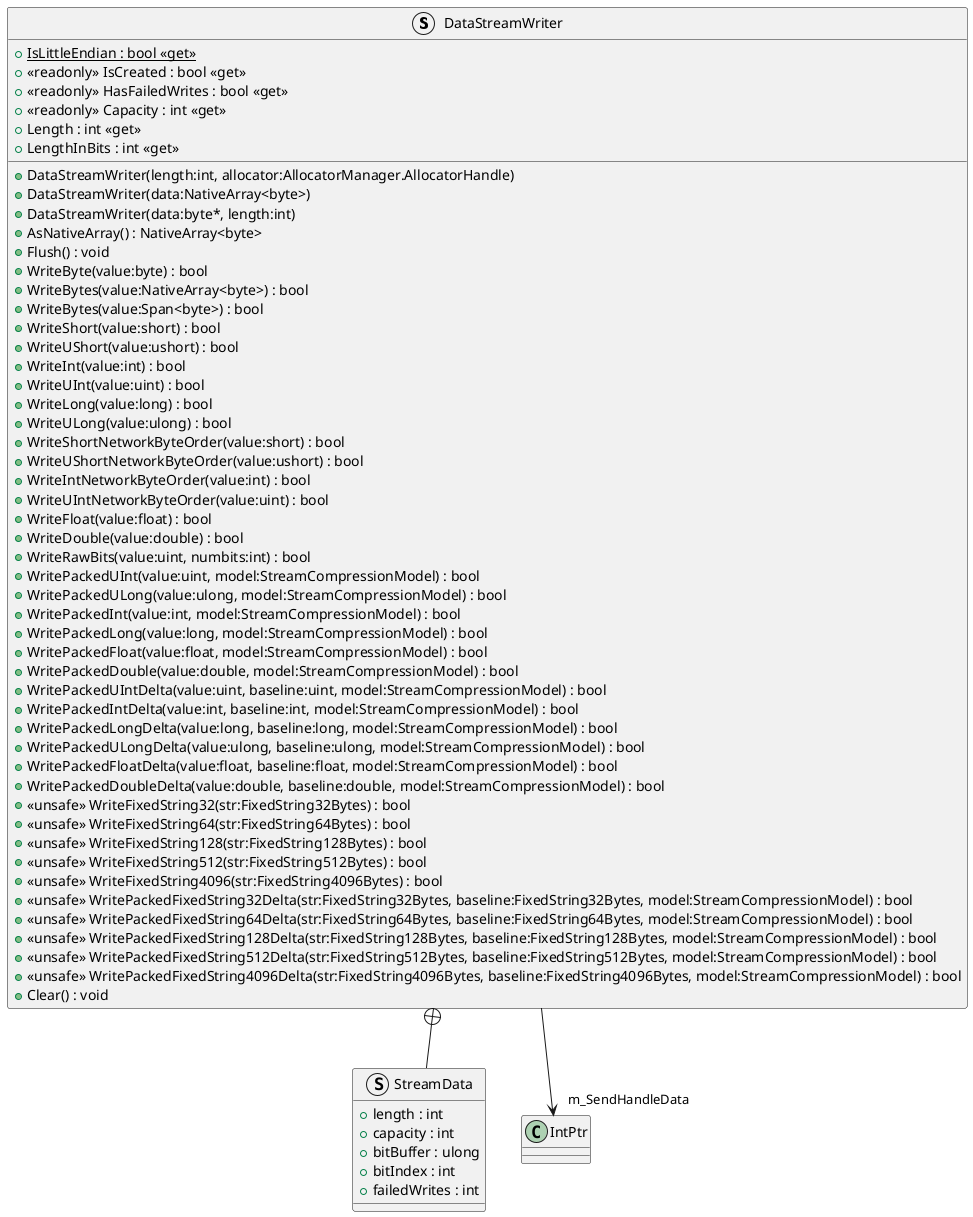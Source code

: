 @startuml
struct DataStreamWriter {
    + {static} IsLittleEndian : bool <<get>>
    + DataStreamWriter(length:int, allocator:AllocatorManager.AllocatorHandle)
    + DataStreamWriter(data:NativeArray<byte>)
    + DataStreamWriter(data:byte*, length:int)
    + AsNativeArray() : NativeArray<byte>
    + <<readonly>> IsCreated : bool <<get>>
    + <<readonly>> HasFailedWrites : bool <<get>>
    + <<readonly>> Capacity : int <<get>>
    + Length : int <<get>>
    + LengthInBits : int <<get>>
    + Flush() : void
    + WriteByte(value:byte) : bool
    + WriteBytes(value:NativeArray<byte>) : bool
    + WriteBytes(value:Span<byte>) : bool
    + WriteShort(value:short) : bool
    + WriteUShort(value:ushort) : bool
    + WriteInt(value:int) : bool
    + WriteUInt(value:uint) : bool
    + WriteLong(value:long) : bool
    + WriteULong(value:ulong) : bool
    + WriteShortNetworkByteOrder(value:short) : bool
    + WriteUShortNetworkByteOrder(value:ushort) : bool
    + WriteIntNetworkByteOrder(value:int) : bool
    + WriteUIntNetworkByteOrder(value:uint) : bool
    + WriteFloat(value:float) : bool
    + WriteDouble(value:double) : bool
    + WriteRawBits(value:uint, numbits:int) : bool
    + WritePackedUInt(value:uint, model:StreamCompressionModel) : bool
    + WritePackedULong(value:ulong, model:StreamCompressionModel) : bool
    + WritePackedInt(value:int, model:StreamCompressionModel) : bool
    + WritePackedLong(value:long, model:StreamCompressionModel) : bool
    + WritePackedFloat(value:float, model:StreamCompressionModel) : bool
    + WritePackedDouble(value:double, model:StreamCompressionModel) : bool
    + WritePackedUIntDelta(value:uint, baseline:uint, model:StreamCompressionModel) : bool
    + WritePackedIntDelta(value:int, baseline:int, model:StreamCompressionModel) : bool
    + WritePackedLongDelta(value:long, baseline:long, model:StreamCompressionModel) : bool
    + WritePackedULongDelta(value:ulong, baseline:ulong, model:StreamCompressionModel) : bool
    + WritePackedFloatDelta(value:float, baseline:float, model:StreamCompressionModel) : bool
    + WritePackedDoubleDelta(value:double, baseline:double, model:StreamCompressionModel) : bool
    + <<unsafe>> WriteFixedString32(str:FixedString32Bytes) : bool
    + <<unsafe>> WriteFixedString64(str:FixedString64Bytes) : bool
    + <<unsafe>> WriteFixedString128(str:FixedString128Bytes) : bool
    + <<unsafe>> WriteFixedString512(str:FixedString512Bytes) : bool
    + <<unsafe>> WriteFixedString4096(str:FixedString4096Bytes) : bool
    + <<unsafe>> WritePackedFixedString32Delta(str:FixedString32Bytes, baseline:FixedString32Bytes, model:StreamCompressionModel) : bool
    + <<unsafe>> WritePackedFixedString64Delta(str:FixedString64Bytes, baseline:FixedString64Bytes, model:StreamCompressionModel) : bool
    + <<unsafe>> WritePackedFixedString128Delta(str:FixedString128Bytes, baseline:FixedString128Bytes, model:StreamCompressionModel) : bool
    + <<unsafe>> WritePackedFixedString512Delta(str:FixedString512Bytes, baseline:FixedString512Bytes, model:StreamCompressionModel) : bool
    + <<unsafe>> WritePackedFixedString4096Delta(str:FixedString4096Bytes, baseline:FixedString4096Bytes, model:StreamCompressionModel) : bool
    + Clear() : void
}
struct StreamData {
    + length : int
    + capacity : int
    + bitBuffer : ulong
    + bitIndex : int
    + failedWrites : int
}
DataStreamWriter --> "m_SendHandleData" IntPtr
DataStreamWriter +-- StreamData
@enduml

